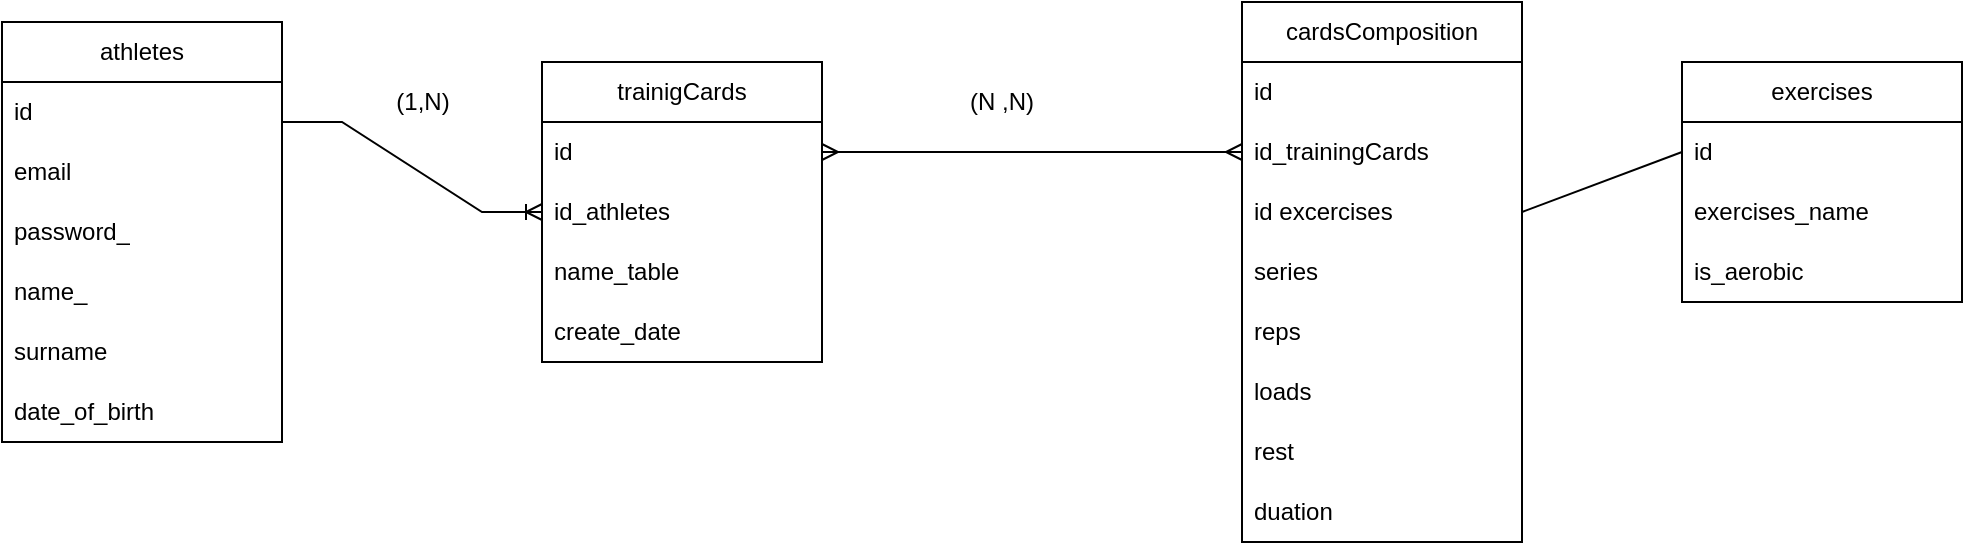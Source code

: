 <mxfile version="24.0.7" type="device">
  <diagram name="Pagina-1" id="Z_AixIV_49RVHl_wc8HV">
    <mxGraphModel dx="1500" dy="746" grid="1" gridSize="10" guides="1" tooltips="1" connect="1" arrows="1" fold="1" page="1" pageScale="1" pageWidth="827" pageHeight="1169" math="0" shadow="0">
      <root>
        <mxCell id="0" />
        <mxCell id="1" parent="0" />
        <mxCell id="zscXYHNC95A5V-PmN89_-1" value="athletes" style="swimlane;fontStyle=0;childLayout=stackLayout;horizontal=1;startSize=30;horizontalStack=0;resizeParent=1;resizeParentMax=0;resizeLast=0;collapsible=1;marginBottom=0;whiteSpace=wrap;html=1;" vertex="1" parent="1">
          <mxGeometry x="130" y="120" width="140" height="210" as="geometry">
            <mxRectangle x="10" y="80" width="80" height="30" as="alternateBounds" />
          </mxGeometry>
        </mxCell>
        <mxCell id="zscXYHNC95A5V-PmN89_-2" value="id" style="text;strokeColor=none;fillColor=none;align=left;verticalAlign=middle;spacingLeft=4;spacingRight=4;overflow=hidden;points=[[0,0.5],[1,0.5]];portConstraint=eastwest;rotatable=0;whiteSpace=wrap;html=1;" vertex="1" parent="zscXYHNC95A5V-PmN89_-1">
          <mxGeometry y="30" width="140" height="30" as="geometry" />
        </mxCell>
        <mxCell id="zscXYHNC95A5V-PmN89_-5" value="email" style="text;strokeColor=none;fillColor=none;align=left;verticalAlign=middle;spacingLeft=4;spacingRight=4;overflow=hidden;points=[[0,0.5],[1,0.5]];portConstraint=eastwest;rotatable=0;whiteSpace=wrap;html=1;" vertex="1" parent="zscXYHNC95A5V-PmN89_-1">
          <mxGeometry y="60" width="140" height="30" as="geometry" />
        </mxCell>
        <mxCell id="zscXYHNC95A5V-PmN89_-33" value="password_" style="text;strokeColor=none;fillColor=none;align=left;verticalAlign=middle;spacingLeft=4;spacingRight=4;overflow=hidden;points=[[0,0.5],[1,0.5]];portConstraint=eastwest;rotatable=0;whiteSpace=wrap;html=1;" vertex="1" parent="zscXYHNC95A5V-PmN89_-1">
          <mxGeometry y="90" width="140" height="30" as="geometry" />
        </mxCell>
        <mxCell id="zscXYHNC95A5V-PmN89_-3" value="name_" style="text;strokeColor=none;fillColor=none;align=left;verticalAlign=middle;spacingLeft=4;spacingRight=4;overflow=hidden;points=[[0,0.5],[1,0.5]];portConstraint=eastwest;rotatable=0;whiteSpace=wrap;html=1;" vertex="1" parent="zscXYHNC95A5V-PmN89_-1">
          <mxGeometry y="120" width="140" height="30" as="geometry" />
        </mxCell>
        <mxCell id="zscXYHNC95A5V-PmN89_-4" value="surname" style="text;strokeColor=none;fillColor=none;align=left;verticalAlign=middle;spacingLeft=4;spacingRight=4;overflow=hidden;points=[[0,0.5],[1,0.5]];portConstraint=eastwest;rotatable=0;whiteSpace=wrap;html=1;" vertex="1" parent="zscXYHNC95A5V-PmN89_-1">
          <mxGeometry y="150" width="140" height="30" as="geometry" />
        </mxCell>
        <mxCell id="zscXYHNC95A5V-PmN89_-6" value="date_of_birth" style="text;strokeColor=none;fillColor=none;align=left;verticalAlign=middle;spacingLeft=4;spacingRight=4;overflow=hidden;points=[[0,0.5],[1,0.5]];portConstraint=eastwest;rotatable=0;whiteSpace=wrap;html=1;" vertex="1" parent="zscXYHNC95A5V-PmN89_-1">
          <mxGeometry y="180" width="140" height="30" as="geometry" />
        </mxCell>
        <mxCell id="zscXYHNC95A5V-PmN89_-7" value="trainigCards" style="swimlane;fontStyle=0;childLayout=stackLayout;horizontal=1;startSize=30;horizontalStack=0;resizeParent=1;resizeParentMax=0;resizeLast=0;collapsible=1;marginBottom=0;whiteSpace=wrap;html=1;" vertex="1" parent="1">
          <mxGeometry x="400" y="140" width="140" height="150" as="geometry" />
        </mxCell>
        <mxCell id="zscXYHNC95A5V-PmN89_-8" value="id" style="text;strokeColor=none;fillColor=none;align=left;verticalAlign=middle;spacingLeft=4;spacingRight=4;overflow=hidden;points=[[0,0.5],[1,0.5]];portConstraint=eastwest;rotatable=0;whiteSpace=wrap;html=1;" vertex="1" parent="zscXYHNC95A5V-PmN89_-7">
          <mxGeometry y="30" width="140" height="30" as="geometry" />
        </mxCell>
        <mxCell id="zscXYHNC95A5V-PmN89_-9" value="id_athletes" style="text;strokeColor=none;fillColor=none;align=left;verticalAlign=middle;spacingLeft=4;spacingRight=4;overflow=hidden;points=[[0,0.5],[1,0.5]];portConstraint=eastwest;rotatable=0;whiteSpace=wrap;html=1;" vertex="1" parent="zscXYHNC95A5V-PmN89_-7">
          <mxGeometry y="60" width="140" height="30" as="geometry" />
        </mxCell>
        <mxCell id="zscXYHNC95A5V-PmN89_-10" value="name_table" style="text;strokeColor=none;fillColor=none;align=left;verticalAlign=middle;spacingLeft=4;spacingRight=4;overflow=hidden;points=[[0,0.5],[1,0.5]];portConstraint=eastwest;rotatable=0;whiteSpace=wrap;html=1;" vertex="1" parent="zscXYHNC95A5V-PmN89_-7">
          <mxGeometry y="90" width="140" height="30" as="geometry" />
        </mxCell>
        <mxCell id="zscXYHNC95A5V-PmN89_-11" value="create_date" style="text;strokeColor=none;fillColor=none;align=left;verticalAlign=middle;spacingLeft=4;spacingRight=4;overflow=hidden;points=[[0,0.5],[1,0.5]];portConstraint=eastwest;rotatable=0;whiteSpace=wrap;html=1;" vertex="1" parent="zscXYHNC95A5V-PmN89_-7">
          <mxGeometry y="120" width="140" height="30" as="geometry" />
        </mxCell>
        <mxCell id="zscXYHNC95A5V-PmN89_-12" value="cardsComposition" style="swimlane;fontStyle=0;childLayout=stackLayout;horizontal=1;startSize=30;horizontalStack=0;resizeParent=1;resizeParentMax=0;resizeLast=0;collapsible=1;marginBottom=0;whiteSpace=wrap;html=1;" vertex="1" parent="1">
          <mxGeometry x="750" y="110" width="140" height="270" as="geometry" />
        </mxCell>
        <mxCell id="zscXYHNC95A5V-PmN89_-13" value="id" style="text;strokeColor=none;fillColor=none;align=left;verticalAlign=middle;spacingLeft=4;spacingRight=4;overflow=hidden;points=[[0,0.5],[1,0.5]];portConstraint=eastwest;rotatable=0;whiteSpace=wrap;html=1;" vertex="1" parent="zscXYHNC95A5V-PmN89_-12">
          <mxGeometry y="30" width="140" height="30" as="geometry" />
        </mxCell>
        <mxCell id="zscXYHNC95A5V-PmN89_-14" value="id_trainingCards" style="text;strokeColor=none;fillColor=none;align=left;verticalAlign=middle;spacingLeft=4;spacingRight=4;overflow=hidden;points=[[0,0.5],[1,0.5]];portConstraint=eastwest;rotatable=0;whiteSpace=wrap;html=1;" vertex="1" parent="zscXYHNC95A5V-PmN89_-12">
          <mxGeometry y="60" width="140" height="30" as="geometry" />
        </mxCell>
        <mxCell id="zscXYHNC95A5V-PmN89_-15" value="id excercises" style="text;strokeColor=none;fillColor=none;align=left;verticalAlign=middle;spacingLeft=4;spacingRight=4;overflow=hidden;points=[[0,0.5],[1,0.5]];portConstraint=eastwest;rotatable=0;whiteSpace=wrap;html=1;" vertex="1" parent="zscXYHNC95A5V-PmN89_-12">
          <mxGeometry y="90" width="140" height="30" as="geometry" />
        </mxCell>
        <mxCell id="zscXYHNC95A5V-PmN89_-16" value="series" style="text;strokeColor=none;fillColor=none;align=left;verticalAlign=middle;spacingLeft=4;spacingRight=4;overflow=hidden;points=[[0,0.5],[1,0.5]];portConstraint=eastwest;rotatable=0;whiteSpace=wrap;html=1;" vertex="1" parent="zscXYHNC95A5V-PmN89_-12">
          <mxGeometry y="120" width="140" height="30" as="geometry" />
        </mxCell>
        <mxCell id="zscXYHNC95A5V-PmN89_-17" value="reps" style="text;strokeColor=none;fillColor=none;align=left;verticalAlign=middle;spacingLeft=4;spacingRight=4;overflow=hidden;points=[[0,0.5],[1,0.5]];portConstraint=eastwest;rotatable=0;whiteSpace=wrap;html=1;" vertex="1" parent="zscXYHNC95A5V-PmN89_-12">
          <mxGeometry y="150" width="140" height="30" as="geometry" />
        </mxCell>
        <mxCell id="zscXYHNC95A5V-PmN89_-18" value="loads" style="text;strokeColor=none;fillColor=none;align=left;verticalAlign=middle;spacingLeft=4;spacingRight=4;overflow=hidden;points=[[0,0.5],[1,0.5]];portConstraint=eastwest;rotatable=0;whiteSpace=wrap;html=1;" vertex="1" parent="zscXYHNC95A5V-PmN89_-12">
          <mxGeometry y="180" width="140" height="30" as="geometry" />
        </mxCell>
        <mxCell id="zscXYHNC95A5V-PmN89_-19" value="rest" style="text;strokeColor=none;fillColor=none;align=left;verticalAlign=middle;spacingLeft=4;spacingRight=4;overflow=hidden;points=[[0,0.5],[1,0.5]];portConstraint=eastwest;rotatable=0;whiteSpace=wrap;html=1;" vertex="1" parent="zscXYHNC95A5V-PmN89_-12">
          <mxGeometry y="210" width="140" height="30" as="geometry" />
        </mxCell>
        <mxCell id="zscXYHNC95A5V-PmN89_-20" value="duation" style="text;strokeColor=none;fillColor=none;align=left;verticalAlign=middle;spacingLeft=4;spacingRight=4;overflow=hidden;points=[[0,0.5],[1,0.5]];portConstraint=eastwest;rotatable=0;whiteSpace=wrap;html=1;" vertex="1" parent="zscXYHNC95A5V-PmN89_-12">
          <mxGeometry y="240" width="140" height="30" as="geometry" />
        </mxCell>
        <mxCell id="zscXYHNC95A5V-PmN89_-22" value="" style="endArrow=none;html=1;rounded=0;exitX=1;exitY=0.5;exitDx=0;exitDy=0;entryX=0;entryY=0.5;entryDx=0;entryDy=0;" edge="1" parent="1" source="zscXYHNC95A5V-PmN89_-15" target="zscXYHNC95A5V-PmN89_-24">
          <mxGeometry width="50" height="50" relative="1" as="geometry">
            <mxPoint x="879.02" y="231.34" as="sourcePoint" />
            <mxPoint x="969.02" y="238.7" as="targetPoint" />
          </mxGeometry>
        </mxCell>
        <mxCell id="zscXYHNC95A5V-PmN89_-23" value="exercises" style="swimlane;fontStyle=0;childLayout=stackLayout;horizontal=1;startSize=30;horizontalStack=0;resizeParent=1;resizeParentMax=0;resizeLast=0;collapsible=1;marginBottom=0;whiteSpace=wrap;html=1;" vertex="1" parent="1">
          <mxGeometry x="970" y="140" width="140" height="120" as="geometry" />
        </mxCell>
        <mxCell id="zscXYHNC95A5V-PmN89_-24" value="id" style="text;strokeColor=none;fillColor=none;align=left;verticalAlign=middle;spacingLeft=4;spacingRight=4;overflow=hidden;points=[[0,0.5],[1,0.5]];portConstraint=eastwest;rotatable=0;whiteSpace=wrap;html=1;" vertex="1" parent="zscXYHNC95A5V-PmN89_-23">
          <mxGeometry y="30" width="140" height="30" as="geometry" />
        </mxCell>
        <mxCell id="zscXYHNC95A5V-PmN89_-25" value="exercises_name" style="text;strokeColor=none;fillColor=none;align=left;verticalAlign=middle;spacingLeft=4;spacingRight=4;overflow=hidden;points=[[0,0.5],[1,0.5]];portConstraint=eastwest;rotatable=0;whiteSpace=wrap;html=1;" vertex="1" parent="zscXYHNC95A5V-PmN89_-23">
          <mxGeometry y="60" width="140" height="30" as="geometry" />
        </mxCell>
        <mxCell id="zscXYHNC95A5V-PmN89_-27" value="is_aerobic" style="text;strokeColor=none;fillColor=none;align=left;verticalAlign=middle;spacingLeft=4;spacingRight=4;overflow=hidden;points=[[0,0.5],[1,0.5]];portConstraint=eastwest;rotatable=0;whiteSpace=wrap;html=1;" vertex="1" parent="zscXYHNC95A5V-PmN89_-23">
          <mxGeometry y="90" width="140" height="30" as="geometry" />
        </mxCell>
        <mxCell id="zscXYHNC95A5V-PmN89_-28" value="(1,N)" style="text;html=1;align=center;verticalAlign=middle;resizable=0;points=[];autosize=1;strokeColor=none;fillColor=none;" vertex="1" parent="1">
          <mxGeometry x="315" y="145" width="50" height="30" as="geometry" />
        </mxCell>
        <mxCell id="zscXYHNC95A5V-PmN89_-29" value="(N ,N)" style="text;html=1;align=center;verticalAlign=middle;whiteSpace=wrap;rounded=0;" vertex="1" parent="1">
          <mxGeometry x="600" y="145" width="60" height="30" as="geometry" />
        </mxCell>
        <mxCell id="zscXYHNC95A5V-PmN89_-30" value="" style="edgeStyle=entityRelationEdgeStyle;fontSize=12;html=1;endArrow=ERoneToMany;rounded=0;entryX=0;entryY=0.5;entryDx=0;entryDy=0;entryPerimeter=0;" edge="1" parent="1" target="zscXYHNC95A5V-PmN89_-9">
          <mxGeometry width="100" height="100" relative="1" as="geometry">
            <mxPoint x="270" y="170" as="sourcePoint" />
            <mxPoint x="390" y="215" as="targetPoint" />
          </mxGeometry>
        </mxCell>
        <mxCell id="zscXYHNC95A5V-PmN89_-31" value="" style="edgeStyle=entityRelationEdgeStyle;fontSize=12;html=1;endArrow=ERmany;startArrow=ERmany;rounded=0;entryX=0;entryY=0.5;entryDx=0;entryDy=0;exitX=1;exitY=0.5;exitDx=0;exitDy=0;" edge="1" parent="1" source="zscXYHNC95A5V-PmN89_-8" target="zscXYHNC95A5V-PmN89_-14">
          <mxGeometry width="100" height="100" relative="1" as="geometry">
            <mxPoint x="610" y="290" as="sourcePoint" />
            <mxPoint x="710" y="190" as="targetPoint" />
          </mxGeometry>
        </mxCell>
      </root>
    </mxGraphModel>
  </diagram>
</mxfile>
